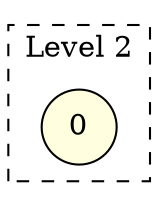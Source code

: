 digraph HNSW {
  rankdir=LR;
  node [shape=circle, style=filled, fillcolor=lightyellow];
  subgraph cluster_2 {
    label="Level 2";
    style=dashed;
    n0 [label="0"];
  }
  subgraph cluster_1 {
    label="Level 1";
    style=dashed;
    n0 [label="0"];
  }
  subgraph cluster_0 {
    label="Level 0";
    style=dashed;
    n0 [label="0"];
  }
}
